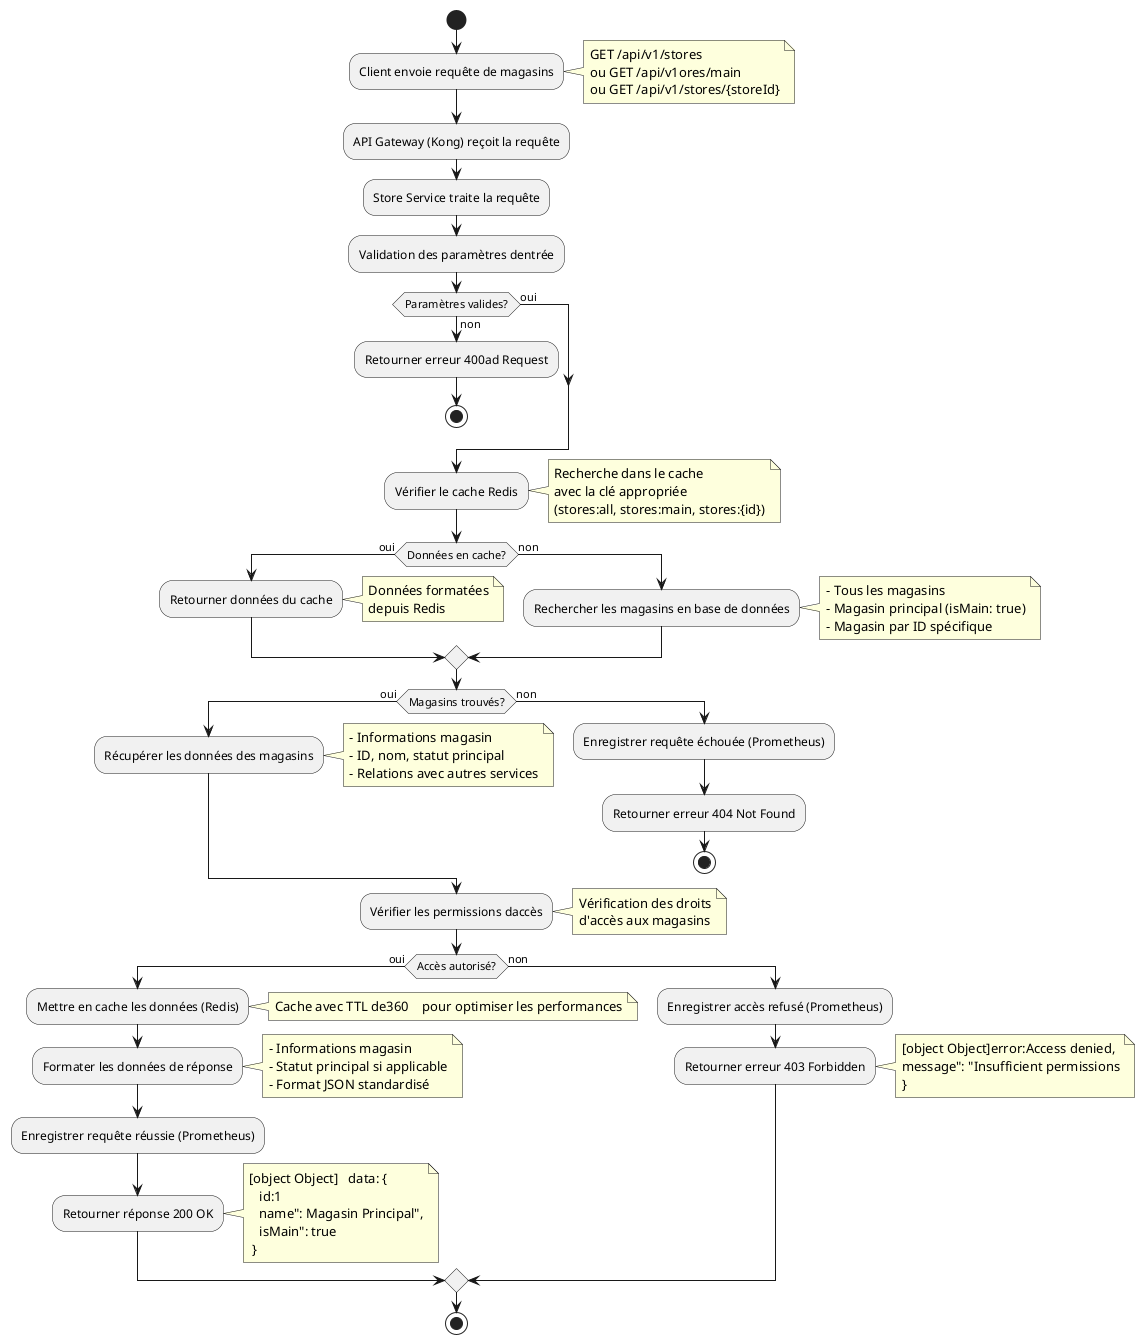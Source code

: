 @startuml store-get

start

:Client envoie requête de magasins;
note right
  GET /api/v1/stores
  ou GET /api/v1ores/main
  ou GET /api/v1/stores/{storeId}
end note

:API Gateway (Kong) reçoit la requête;

:Store Service traite la requête;

:Validation des paramètres dentrée;
if (Paramètres valides?) then (oui)
else (non)
  :Retourner erreur 400ad Request;
  stop
endif

:Vérifier le cache Redis;
note right
  Recherche dans le cache
  avec la clé appropriée
  (stores:all, stores:main, stores:{id})
end note

if (Données en cache?) then (oui)
  :Retourner données du cache;
  note right
    Données formatées
    depuis Redis
  end note
else (non)
  :Rechercher les magasins en base de données;
  note right
    - Tous les magasins
    - Magasin principal (isMain: true)
    - Magasin par ID spécifique
  end note
endif

if (Magasins trouvés?) then (oui)
  :Récupérer les données des magasins;
  note right
    - Informations magasin
    - ID, nom, statut principal
    - Relations avec autres services
  end note
else (non)
  :Enregistrer requête échouée (Prometheus);
  :Retourner erreur 404 Not Found;
  stop
endif

:Vérifier les permissions daccès;
note right
  Vérification des droits
  d'accès aux magasins
end note

if (Accès autorisé?) then (oui)
  :Mettre en cache les données (Redis);
  note right
    Cache avec TTL de360    pour optimiser les performances
  end note
  
  :Formater les données de réponse;
  note right
    - Informations magasin
    - Statut principal si applicable
    - Format JSON standardisé
  end note
  
  :Enregistrer requête réussie (Prometheus);
  
  :Retourner réponse 200 OK;
  note right
   [object Object]   data: {
      id:1
      name": Magasin Principal",
      isMain": true
    }
  end note
  
else (non)
  :Enregistrer accès refusé (Prometheus);
  :Retourner erreur 403 Forbidden;
  note right
    [object Object]error:Access denied,
    message": "Insufficient permissions
    }
  end note
endif

stop

@enduml 